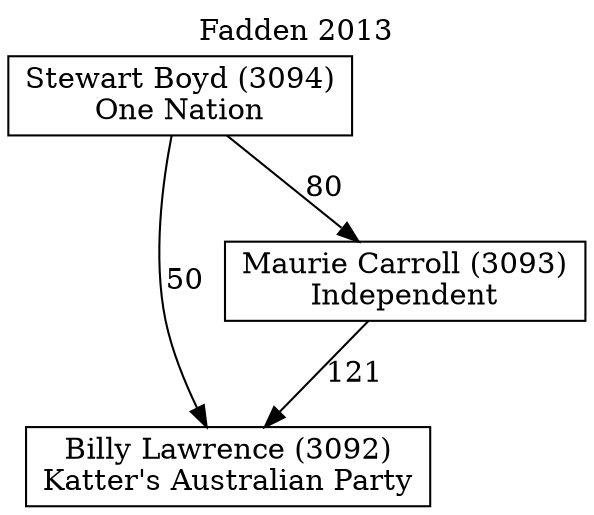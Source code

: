 // House preference flow
digraph "Billy Lawrence (3092)_Fadden_2013" {
	graph [label="Fadden 2013" labelloc=t mclimit=10]
	node [shape=box]
	"Billy Lawrence (3092)" [label="Billy Lawrence (3092)
Katter's Australian Party"]
	"Maurie Carroll (3093)" [label="Maurie Carroll (3093)
Independent"]
	"Stewart Boyd (3094)" [label="Stewart Boyd (3094)
One Nation"]
	"Maurie Carroll (3093)" -> "Billy Lawrence (3092)" [label=121]
	"Stewart Boyd (3094)" -> "Maurie Carroll (3093)" [label=80]
	"Stewart Boyd (3094)" -> "Billy Lawrence (3092)" [label=50]
}
